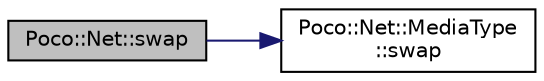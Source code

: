 digraph "Poco::Net::swap"
{
 // LATEX_PDF_SIZE
  edge [fontname="Helvetica",fontsize="10",labelfontname="Helvetica",labelfontsize="10"];
  node [fontname="Helvetica",fontsize="10",shape=record];
  rankdir="LR";
  Node1 [label="Poco::Net::swap",height=0.2,width=0.4,color="black", fillcolor="grey75", style="filled", fontcolor="black",tooltip=" "];
  Node1 -> Node2 [color="midnightblue",fontsize="10",style="solid",fontname="Helvetica"];
  Node2 [label="Poco::Net::MediaType\l::swap",height=0.2,width=0.4,color="black", fillcolor="white", style="filled",URL="$classPoco_1_1Net_1_1MediaType.html#a2053a4cf1cee2bfa5ddd268aa835a348",tooltip="Assigns another media type."];
}

